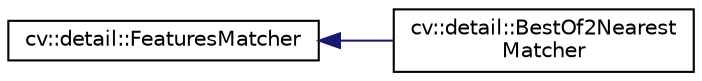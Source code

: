 digraph "Graphical Class Hierarchy"
{
 // LATEX_PDF_SIZE
  edge [fontname="Helvetica",fontsize="10",labelfontname="Helvetica",labelfontsize="10"];
  node [fontname="Helvetica",fontsize="10",shape=record];
  rankdir="LR";
  Node0 [label="cv::detail::FeaturesMatcher",height=0.2,width=0.4,color="black", fillcolor="white", style="filled",URL="$classcv_1_1detail_1_1_features_matcher.html",tooltip=" "];
  Node0 -> Node1 [dir="back",color="midnightblue",fontsize="10",style="solid",fontname="Helvetica"];
  Node1 [label="cv::detail::BestOf2Nearest\lMatcher",height=0.2,width=0.4,color="black", fillcolor="white", style="filled",URL="$classcv_1_1detail_1_1_best_of2_nearest_matcher.html",tooltip=" "];
}
